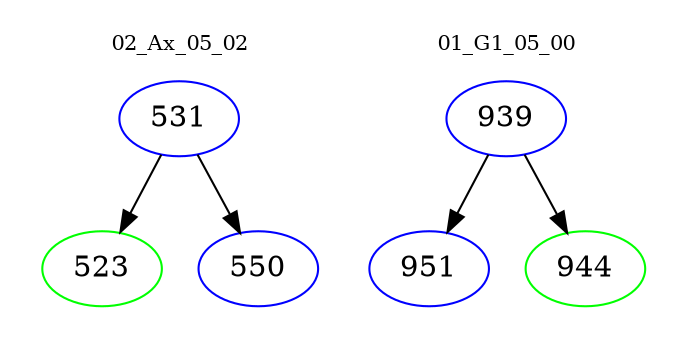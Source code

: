 digraph{
subgraph cluster_0 {
color = white
label = "02_Ax_05_02";
fontsize=10;
T0_531 [label="531", color="blue"]
T0_531 -> T0_523 [color="black"]
T0_523 [label="523", color="green"]
T0_531 -> T0_550 [color="black"]
T0_550 [label="550", color="blue"]
}
subgraph cluster_1 {
color = white
label = "01_G1_05_00";
fontsize=10;
T1_939 [label="939", color="blue"]
T1_939 -> T1_951 [color="black"]
T1_951 [label="951", color="blue"]
T1_939 -> T1_944 [color="black"]
T1_944 [label="944", color="green"]
}
}
